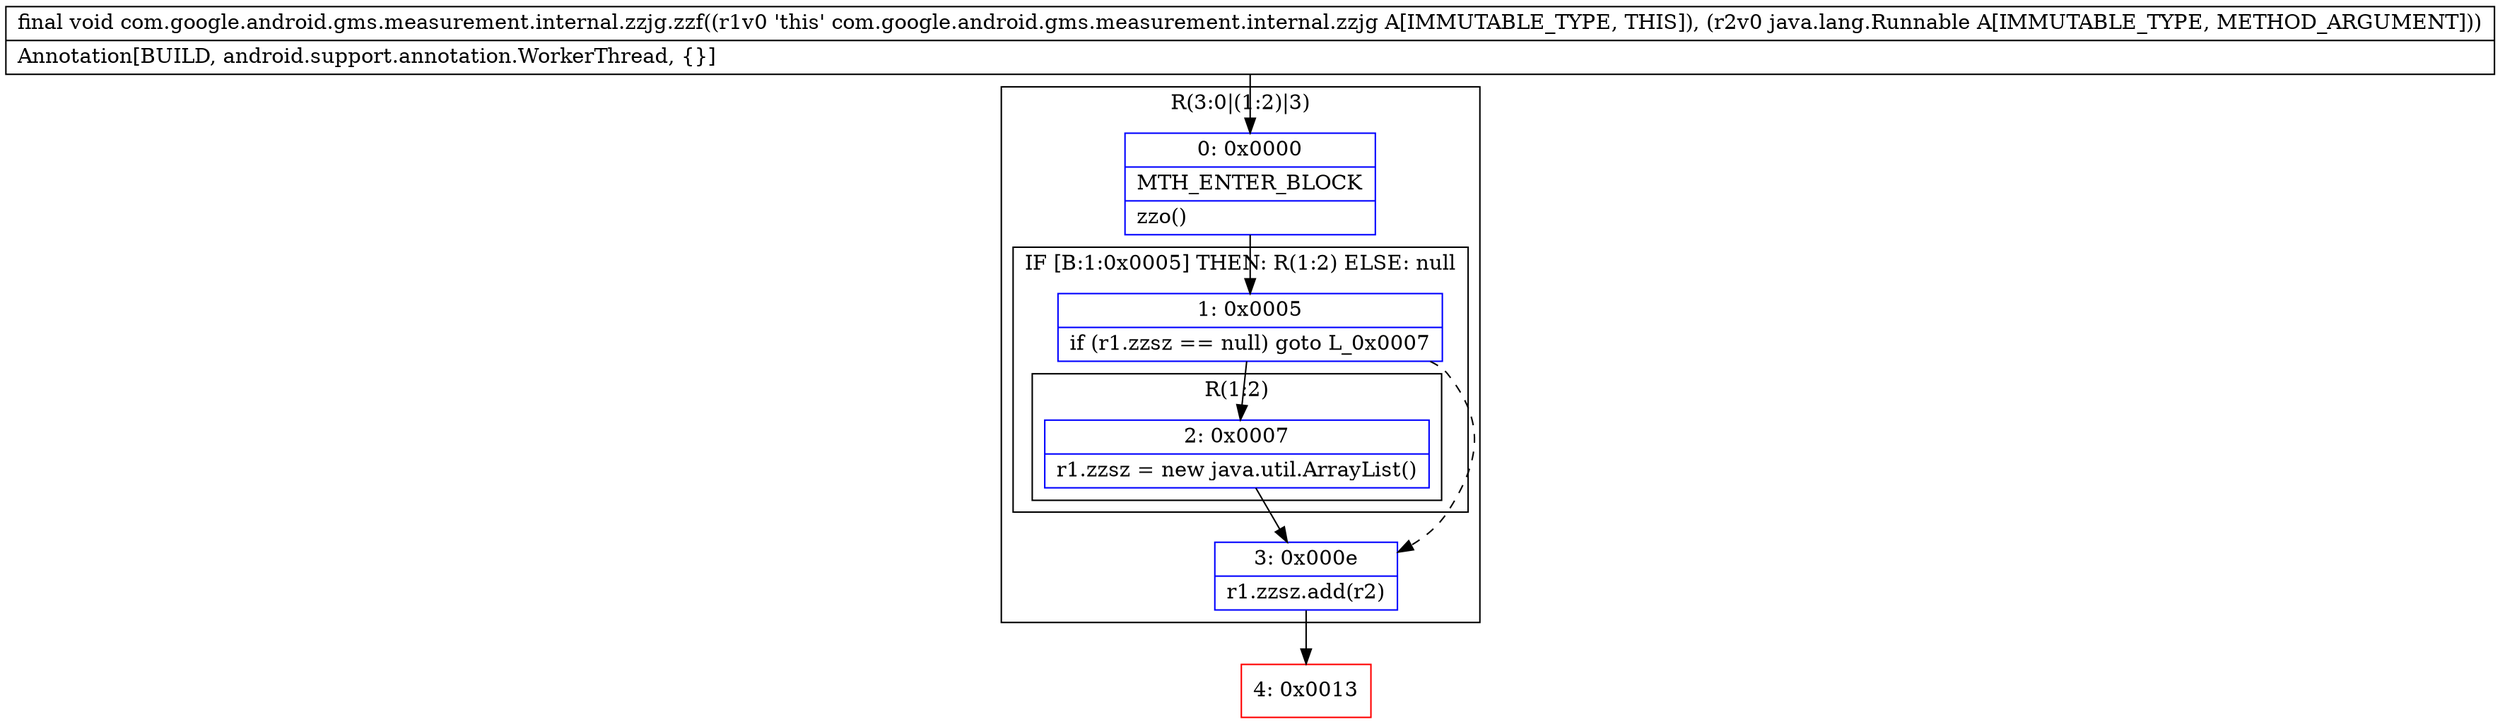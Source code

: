 digraph "CFG forcom.google.android.gms.measurement.internal.zzjg.zzf(Ljava\/lang\/Runnable;)V" {
subgraph cluster_Region_1911095176 {
label = "R(3:0|(1:2)|3)";
node [shape=record,color=blue];
Node_0 [shape=record,label="{0\:\ 0x0000|MTH_ENTER_BLOCK\l|zzo()\l}"];
subgraph cluster_IfRegion_1247911740 {
label = "IF [B:1:0x0005] THEN: R(1:2) ELSE: null";
node [shape=record,color=blue];
Node_1 [shape=record,label="{1\:\ 0x0005|if (r1.zzsz == null) goto L_0x0007\l}"];
subgraph cluster_Region_2038836707 {
label = "R(1:2)";
node [shape=record,color=blue];
Node_2 [shape=record,label="{2\:\ 0x0007|r1.zzsz = new java.util.ArrayList()\l}"];
}
}
Node_3 [shape=record,label="{3\:\ 0x000e|r1.zzsz.add(r2)\l}"];
}
Node_4 [shape=record,color=red,label="{4\:\ 0x0013}"];
MethodNode[shape=record,label="{final void com.google.android.gms.measurement.internal.zzjg.zzf((r1v0 'this' com.google.android.gms.measurement.internal.zzjg A[IMMUTABLE_TYPE, THIS]), (r2v0 java.lang.Runnable A[IMMUTABLE_TYPE, METHOD_ARGUMENT]))  | Annotation[BUILD, android.support.annotation.WorkerThread, \{\}]\l}"];
MethodNode -> Node_0;
Node_0 -> Node_1;
Node_1 -> Node_2;
Node_1 -> Node_3[style=dashed];
Node_2 -> Node_3;
Node_3 -> Node_4;
}

